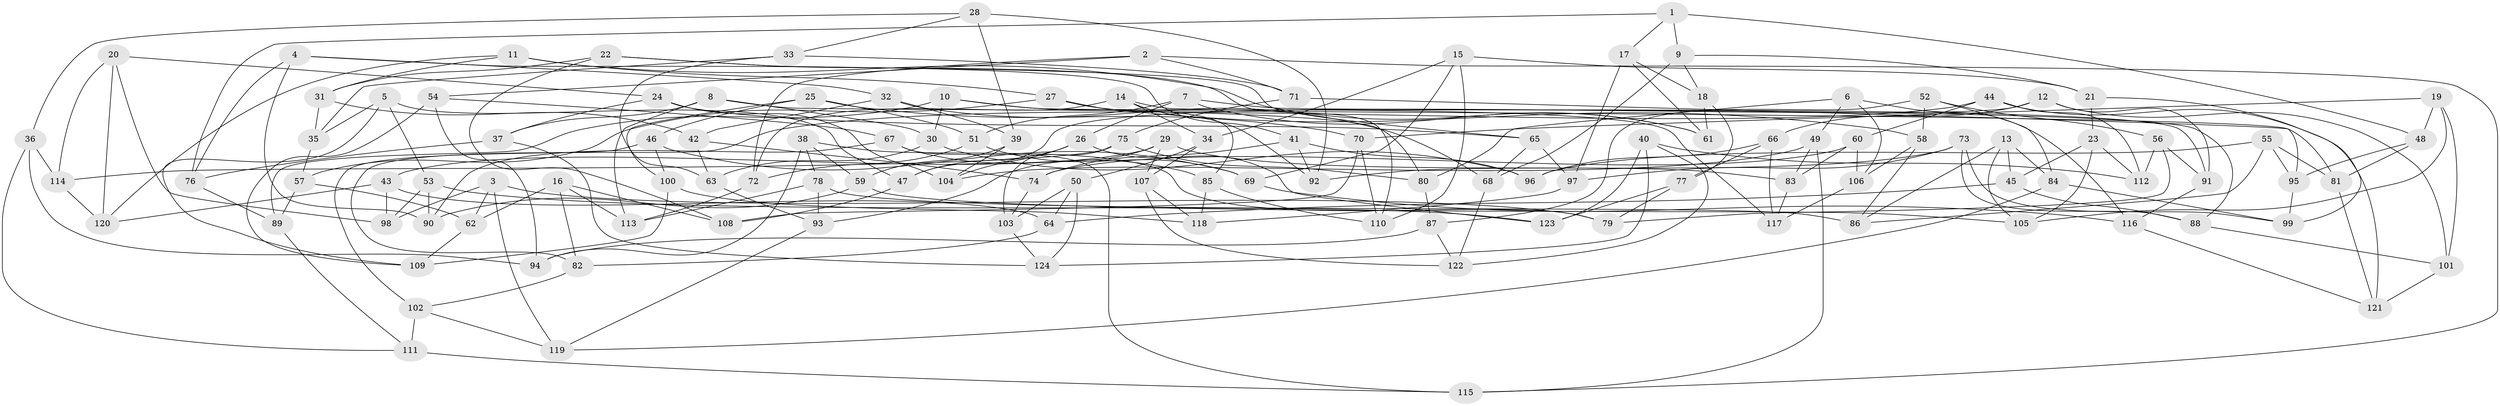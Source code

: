 // Generated by graph-tools (version 1.1) at 2025/50/03/09/25 03:50:54]
// undirected, 124 vertices, 248 edges
graph export_dot {
graph [start="1"]
  node [color=gray90,style=filled];
  1;
  2;
  3;
  4;
  5;
  6;
  7;
  8;
  9;
  10;
  11;
  12;
  13;
  14;
  15;
  16;
  17;
  18;
  19;
  20;
  21;
  22;
  23;
  24;
  25;
  26;
  27;
  28;
  29;
  30;
  31;
  32;
  33;
  34;
  35;
  36;
  37;
  38;
  39;
  40;
  41;
  42;
  43;
  44;
  45;
  46;
  47;
  48;
  49;
  50;
  51;
  52;
  53;
  54;
  55;
  56;
  57;
  58;
  59;
  60;
  61;
  62;
  63;
  64;
  65;
  66;
  67;
  68;
  69;
  70;
  71;
  72;
  73;
  74;
  75;
  76;
  77;
  78;
  79;
  80;
  81;
  82;
  83;
  84;
  85;
  86;
  87;
  88;
  89;
  90;
  91;
  92;
  93;
  94;
  95;
  96;
  97;
  98;
  99;
  100;
  101;
  102;
  103;
  104;
  105;
  106;
  107;
  108;
  109;
  110;
  111;
  112;
  113;
  114;
  115;
  116;
  117;
  118;
  119;
  120;
  121;
  122;
  123;
  124;
  1 -- 17;
  1 -- 76;
  1 -- 48;
  1 -- 9;
  2 -- 115;
  2 -- 71;
  2 -- 72;
  2 -- 54;
  3 -- 62;
  3 -- 98;
  3 -- 119;
  3 -- 79;
  4 -- 41;
  4 -- 32;
  4 -- 76;
  4 -- 90;
  5 -- 109;
  5 -- 35;
  5 -- 47;
  5 -- 53;
  6 -- 116;
  6 -- 80;
  6 -- 106;
  6 -- 49;
  7 -- 26;
  7 -- 88;
  7 -- 51;
  7 -- 61;
  8 -- 37;
  8 -- 30;
  8 -- 81;
  8 -- 113;
  9 -- 21;
  9 -- 18;
  9 -- 68;
  10 -- 117;
  10 -- 30;
  10 -- 80;
  10 -- 89;
  11 -- 27;
  11 -- 31;
  11 -- 61;
  11 -- 120;
  12 -- 91;
  12 -- 47;
  12 -- 66;
  12 -- 101;
  13 -- 105;
  13 -- 45;
  13 -- 86;
  13 -- 84;
  14 -- 91;
  14 -- 92;
  14 -- 34;
  14 -- 72;
  15 -- 21;
  15 -- 110;
  15 -- 69;
  15 -- 34;
  16 -- 62;
  16 -- 82;
  16 -- 113;
  16 -- 108;
  17 -- 97;
  17 -- 61;
  17 -- 18;
  18 -- 77;
  18 -- 61;
  19 -- 101;
  19 -- 70;
  19 -- 105;
  19 -- 48;
  20 -- 98;
  20 -- 114;
  20 -- 24;
  20 -- 120;
  21 -- 99;
  21 -- 23;
  22 -- 108;
  22 -- 65;
  22 -- 31;
  22 -- 110;
  23 -- 105;
  23 -- 112;
  23 -- 45;
  24 -- 37;
  24 -- 65;
  24 -- 104;
  25 -- 100;
  25 -- 70;
  25 -- 51;
  25 -- 46;
  26 -- 104;
  26 -- 47;
  26 -- 123;
  27 -- 58;
  27 -- 85;
  27 -- 57;
  28 -- 92;
  28 -- 39;
  28 -- 33;
  28 -- 36;
  29 -- 107;
  29 -- 83;
  29 -- 43;
  29 -- 93;
  30 -- 96;
  30 -- 63;
  31 -- 42;
  31 -- 35;
  32 -- 68;
  32 -- 39;
  32 -- 42;
  33 -- 63;
  33 -- 35;
  33 -- 71;
  34 -- 107;
  34 -- 50;
  35 -- 57;
  36 -- 94;
  36 -- 111;
  36 -- 114;
  37 -- 76;
  37 -- 124;
  38 -- 78;
  38 -- 59;
  38 -- 94;
  38 -- 79;
  39 -- 59;
  39 -- 104;
  40 -- 112;
  40 -- 124;
  40 -- 123;
  40 -- 122;
  41 -- 96;
  41 -- 74;
  41 -- 92;
  42 -- 63;
  42 -- 74;
  43 -- 64;
  43 -- 98;
  43 -- 120;
  44 -- 60;
  44 -- 112;
  44 -- 121;
  44 -- 82;
  45 -- 64;
  45 -- 88;
  46 -- 100;
  46 -- 102;
  46 -- 69;
  47 -- 108;
  48 -- 81;
  48 -- 95;
  49 -- 83;
  49 -- 104;
  49 -- 115;
  50 -- 103;
  50 -- 124;
  50 -- 64;
  51 -- 72;
  51 -- 69;
  52 -- 87;
  52 -- 58;
  52 -- 84;
  52 -- 56;
  53 -- 123;
  53 -- 90;
  53 -- 98;
  54 -- 67;
  54 -- 109;
  54 -- 94;
  55 -- 86;
  55 -- 96;
  55 -- 95;
  55 -- 81;
  56 -- 79;
  56 -- 112;
  56 -- 91;
  57 -- 62;
  57 -- 89;
  58 -- 106;
  58 -- 86;
  59 -- 90;
  59 -- 105;
  60 -- 74;
  60 -- 106;
  60 -- 83;
  62 -- 109;
  63 -- 93;
  64 -- 82;
  65 -- 97;
  65 -- 68;
  66 -- 96;
  66 -- 117;
  66 -- 77;
  67 -- 115;
  67 -- 90;
  67 -- 85;
  68 -- 122;
  69 -- 116;
  70 -- 110;
  70 -- 108;
  71 -- 95;
  71 -- 75;
  72 -- 113;
  73 -- 99;
  73 -- 97;
  73 -- 88;
  73 -- 92;
  74 -- 103;
  75 -- 80;
  75 -- 103;
  75 -- 114;
  76 -- 89;
  77 -- 79;
  77 -- 123;
  78 -- 113;
  78 -- 93;
  78 -- 86;
  80 -- 87;
  81 -- 121;
  82 -- 102;
  83 -- 117;
  84 -- 119;
  84 -- 99;
  85 -- 118;
  85 -- 110;
  87 -- 94;
  87 -- 122;
  88 -- 101;
  89 -- 111;
  91 -- 116;
  93 -- 119;
  95 -- 99;
  97 -- 118;
  100 -- 109;
  100 -- 118;
  101 -- 121;
  102 -- 119;
  102 -- 111;
  103 -- 124;
  106 -- 117;
  107 -- 122;
  107 -- 118;
  111 -- 115;
  114 -- 120;
  116 -- 121;
}
